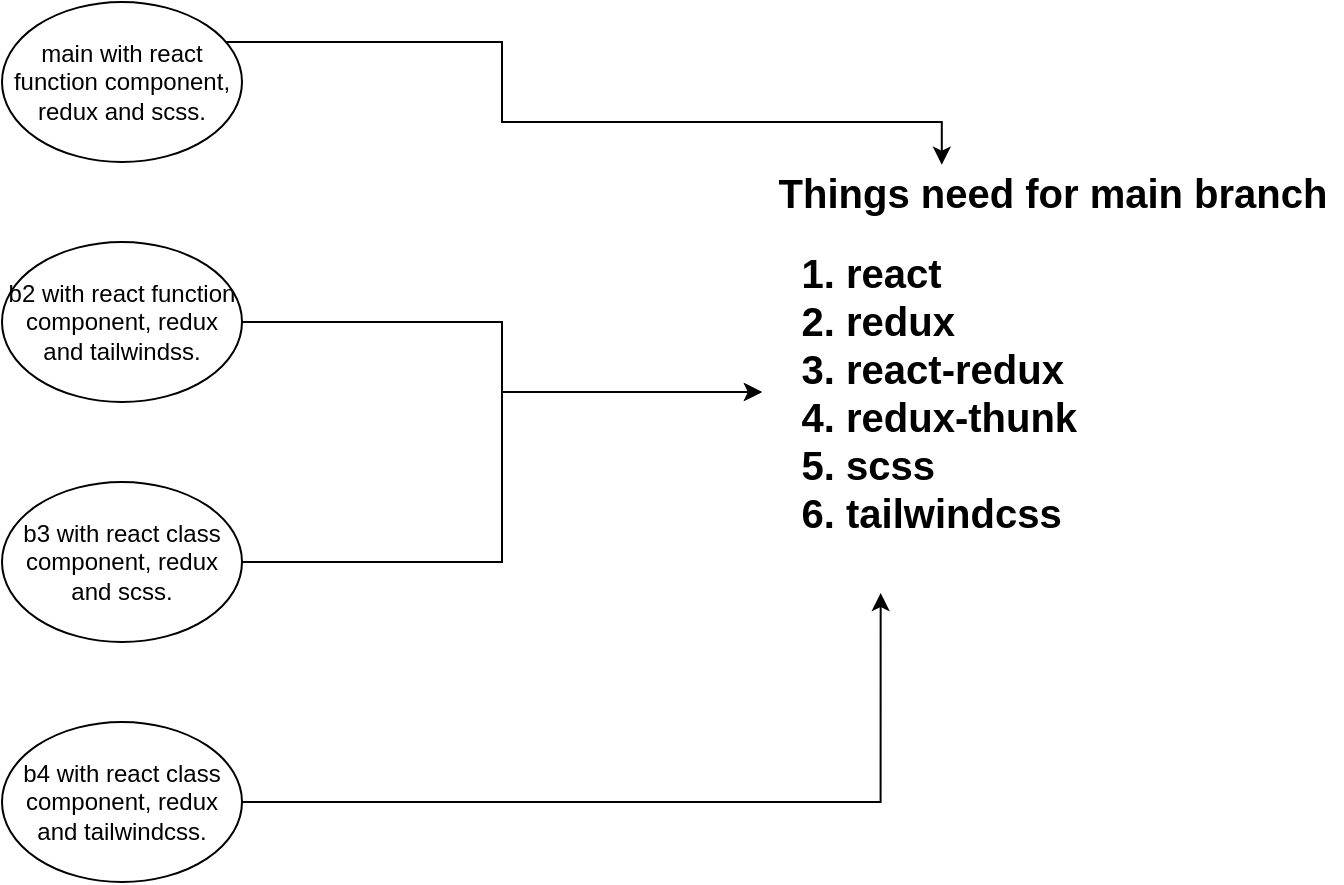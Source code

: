 <mxfile version="16.2.7" type="github">
  <diagram id="cA43ORbkEvU6XSteoCO2" name="Page-1">
    <mxGraphModel dx="1296" dy="721" grid="1" gridSize="10" guides="1" tooltips="1" connect="1" arrows="1" fold="1" page="1" pageScale="1" pageWidth="850" pageHeight="1100" math="0" shadow="0">
      <root>
        <mxCell id="0" />
        <mxCell id="1" parent="0" />
        <mxCell id="L1TU9AOSzRA6Zir3ADgP-8" style="edgeStyle=orthogonalEdgeStyle;rounded=0;orthogonalLoop=1;jettySize=auto;html=1;fontSize=20;entryX=0.31;entryY=0.045;entryDx=0;entryDy=0;entryPerimeter=0;" edge="1" parent="1" source="L1TU9AOSzRA6Zir3ADgP-1" target="L1TU9AOSzRA6Zir3ADgP-5">
          <mxGeometry relative="1" as="geometry">
            <mxPoint x="600" y="180" as="targetPoint" />
            <Array as="points">
              <mxPoint x="410" y="140" />
              <mxPoint x="410" y="180" />
              <mxPoint x="630" y="180" />
            </Array>
          </mxGeometry>
        </mxCell>
        <mxCell id="L1TU9AOSzRA6Zir3ADgP-1" value="main with react function component, redux and scss." style="ellipse;whiteSpace=wrap;html=1;" vertex="1" parent="1">
          <mxGeometry x="160" y="120" width="120" height="80" as="geometry" />
        </mxCell>
        <mxCell id="L1TU9AOSzRA6Zir3ADgP-9" style="edgeStyle=orthogonalEdgeStyle;rounded=0;orthogonalLoop=1;jettySize=auto;html=1;fontSize=20;" edge="1" parent="1" source="L1TU9AOSzRA6Zir3ADgP-2" target="L1TU9AOSzRA6Zir3ADgP-6">
          <mxGeometry relative="1" as="geometry" />
        </mxCell>
        <mxCell id="L1TU9AOSzRA6Zir3ADgP-2" value="b2 with react function component, redux and tailwindss." style="ellipse;whiteSpace=wrap;html=1;" vertex="1" parent="1">
          <mxGeometry x="160" y="240" width="120" height="80" as="geometry" />
        </mxCell>
        <mxCell id="L1TU9AOSzRA6Zir3ADgP-10" style="edgeStyle=orthogonalEdgeStyle;rounded=0;orthogonalLoop=1;jettySize=auto;html=1;fontSize=20;" edge="1" parent="1" source="L1TU9AOSzRA6Zir3ADgP-3" target="L1TU9AOSzRA6Zir3ADgP-6">
          <mxGeometry relative="1" as="geometry" />
        </mxCell>
        <mxCell id="L1TU9AOSzRA6Zir3ADgP-3" value="b3 with react class component, redux and scss." style="ellipse;whiteSpace=wrap;html=1;" vertex="1" parent="1">
          <mxGeometry x="160" y="360" width="120" height="80" as="geometry" />
        </mxCell>
        <mxCell id="L1TU9AOSzRA6Zir3ADgP-11" style="edgeStyle=orthogonalEdgeStyle;rounded=0;orthogonalLoop=1;jettySize=auto;html=1;entryX=0.349;entryY=1.029;entryDx=0;entryDy=0;entryPerimeter=0;fontSize=20;" edge="1" parent="1" source="L1TU9AOSzRA6Zir3ADgP-4" target="L1TU9AOSzRA6Zir3ADgP-6">
          <mxGeometry relative="1" as="geometry" />
        </mxCell>
        <mxCell id="L1TU9AOSzRA6Zir3ADgP-4" value="b4 with react class component, redux and tailwindcss." style="ellipse;whiteSpace=wrap;html=1;" vertex="1" parent="1">
          <mxGeometry x="160" y="480" width="120" height="80" as="geometry" />
        </mxCell>
        <mxCell id="L1TU9AOSzRA6Zir3ADgP-5" value="&lt;div style=&quot;font-size: 20px;&quot;&gt;Things need for main branch&lt;/div&gt;" style="text;html=1;align=center;verticalAlign=middle;resizable=0;points=[];autosize=1;strokeColor=none;fillColor=none;strokeWidth=5;fontStyle=1;fontSize=20;" vertex="1" parent="1">
          <mxGeometry x="540" y="200" width="290" height="30" as="geometry" />
        </mxCell>
        <mxCell id="L1TU9AOSzRA6Zir3ADgP-6" value="&lt;ol&gt;&lt;li&gt;react&lt;/li&gt;&lt;li&gt;redux&lt;/li&gt;&lt;li&gt;react-redux&lt;/li&gt;&lt;li&gt;redux-thunk&lt;br&gt;&lt;/li&gt;&lt;li&gt;scss&lt;/li&gt;&lt;li&gt;tailwindcss&lt;br&gt;&lt;/li&gt;&lt;/ol&gt;" style="text;html=1;align=left;verticalAlign=middle;resizable=0;points=[];autosize=1;strokeColor=none;fillColor=none;strokeWidth=5;fontStyle=1;fontSize=20;" vertex="1" parent="1">
          <mxGeometry x="540" y="220" width="170" height="190" as="geometry" />
        </mxCell>
      </root>
    </mxGraphModel>
  </diagram>
</mxfile>
